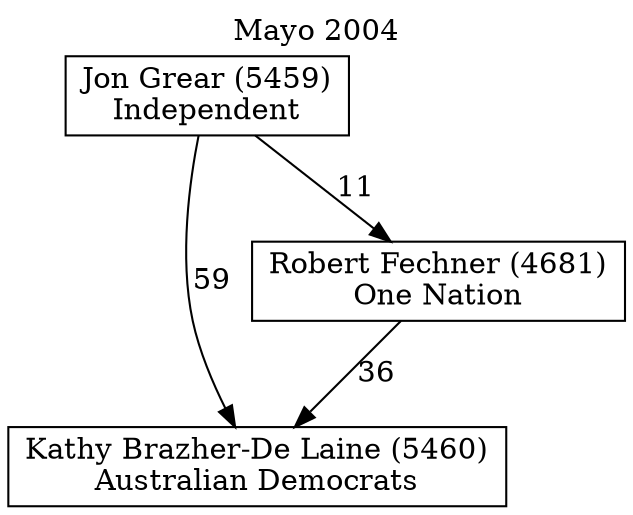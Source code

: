 // House preference flow
digraph "Kathy Brazher-De Laine (5460)_Mayo_2004" {
	graph [label="Mayo 2004" labelloc=t mclimit=10]
	node [shape=box]
	"Kathy Brazher-De Laine (5460)" [label="Kathy Brazher-De Laine (5460)
Australian Democrats"]
	"Robert Fechner (4681)" [label="Robert Fechner (4681)
One Nation"]
	"Jon Grear (5459)" [label="Jon Grear (5459)
Independent"]
	"Robert Fechner (4681)" -> "Kathy Brazher-De Laine (5460)" [label=36]
	"Jon Grear (5459)" -> "Robert Fechner (4681)" [label=11]
	"Jon Grear (5459)" -> "Kathy Brazher-De Laine (5460)" [label=59]
}
